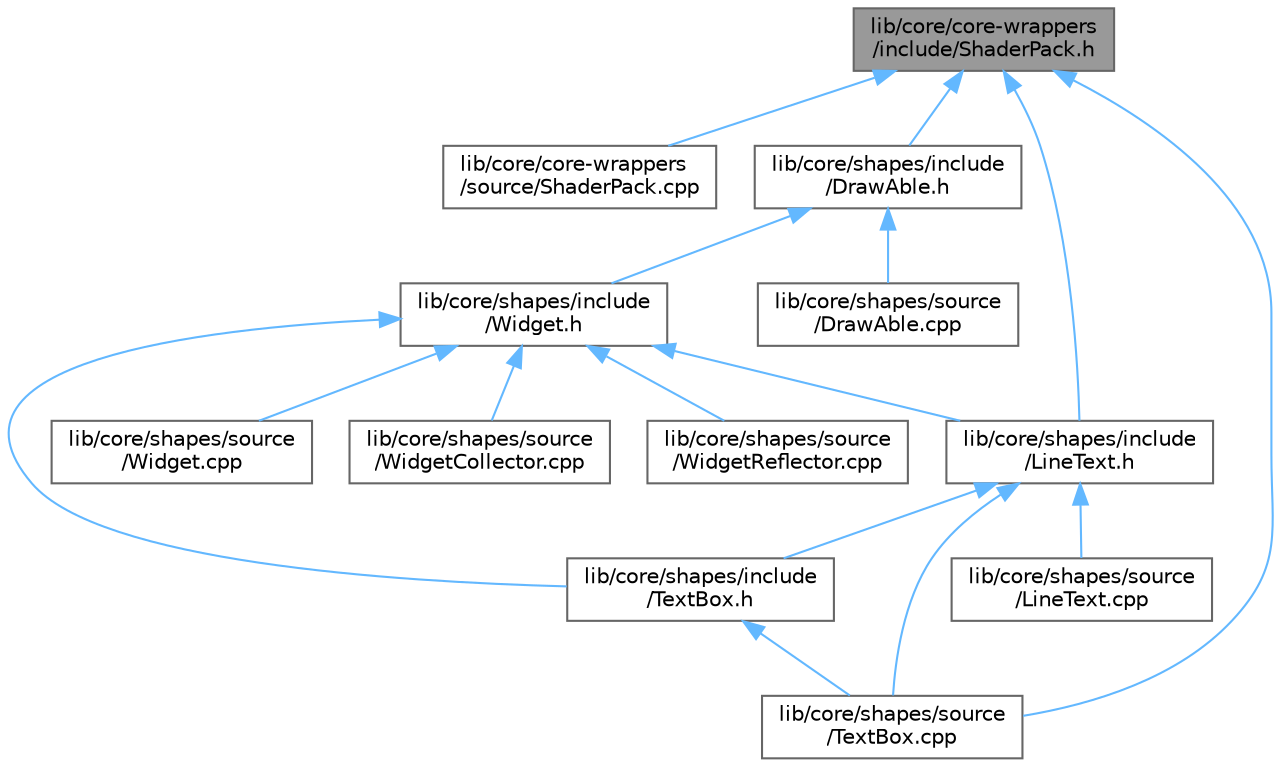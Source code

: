 digraph "lib/core/core-wrappers/include/ShaderPack.h"
{
 // LATEX_PDF_SIZE
  bgcolor="transparent";
  edge [fontname=Helvetica,fontsize=10,labelfontname=Helvetica,labelfontsize=10];
  node [fontname=Helvetica,fontsize=10,shape=box,height=0.2,width=0.4];
  Node1 [id="Node000001",label="lib/core/core-wrappers\l/include/ShaderPack.h",height=0.2,width=0.4,color="gray40", fillcolor="grey60", style="filled", fontcolor="black",tooltip=" "];
  Node1 -> Node2 [id="edge1_Node000001_Node000002",dir="back",color="steelblue1",style="solid",tooltip=" "];
  Node2 [id="Node000002",label="lib/core/core-wrappers\l/source/ShaderPack.cpp",height=0.2,width=0.4,color="grey40", fillcolor="white", style="filled",URL="$_shader_pack_8cpp.html",tooltip=" "];
  Node1 -> Node3 [id="edge2_Node000001_Node000003",dir="back",color="steelblue1",style="solid",tooltip=" "];
  Node3 [id="Node000003",label="lib/core/shapes/include\l/DrawAble.h",height=0.2,width=0.4,color="grey40", fillcolor="white", style="filled",URL="$_draw_able_8h.html",tooltip=" "];
  Node3 -> Node4 [id="edge3_Node000003_Node000004",dir="back",color="steelblue1",style="solid",tooltip=" "];
  Node4 [id="Node000004",label="lib/core/shapes/include\l/Widget.h",height=0.2,width=0.4,color="grey40", fillcolor="white", style="filled",URL="$_widget_8h.html",tooltip=" "];
  Node4 -> Node5 [id="edge4_Node000004_Node000005",dir="back",color="steelblue1",style="solid",tooltip=" "];
  Node5 [id="Node000005",label="lib/core/shapes/include\l/LineText.h",height=0.2,width=0.4,color="grey40", fillcolor="white", style="filled",URL="$_line_text_8h.html",tooltip=" "];
  Node5 -> Node6 [id="edge5_Node000005_Node000006",dir="back",color="steelblue1",style="solid",tooltip=" "];
  Node6 [id="Node000006",label="lib/core/shapes/include\l/TextBox.h",height=0.2,width=0.4,color="grey40", fillcolor="white", style="filled",URL="$_text_box_8h.html",tooltip=" "];
  Node6 -> Node7 [id="edge6_Node000006_Node000007",dir="back",color="steelblue1",style="solid",tooltip=" "];
  Node7 [id="Node000007",label="lib/core/shapes/source\l/TextBox.cpp",height=0.2,width=0.4,color="grey40", fillcolor="white", style="filled",URL="$_text_box_8cpp.html",tooltip=" "];
  Node5 -> Node8 [id="edge7_Node000005_Node000008",dir="back",color="steelblue1",style="solid",tooltip=" "];
  Node8 [id="Node000008",label="lib/core/shapes/source\l/LineText.cpp",height=0.2,width=0.4,color="grey40", fillcolor="white", style="filled",URL="$_line_text_8cpp.html",tooltip=" "];
  Node5 -> Node7 [id="edge8_Node000005_Node000007",dir="back",color="steelblue1",style="solid",tooltip=" "];
  Node4 -> Node6 [id="edge9_Node000004_Node000006",dir="back",color="steelblue1",style="solid",tooltip=" "];
  Node4 -> Node9 [id="edge10_Node000004_Node000009",dir="back",color="steelblue1",style="solid",tooltip=" "];
  Node9 [id="Node000009",label="lib/core/shapes/source\l/Widget.cpp",height=0.2,width=0.4,color="grey40", fillcolor="white", style="filled",URL="$_widget_8cpp.html",tooltip=" "];
  Node4 -> Node10 [id="edge11_Node000004_Node000010",dir="back",color="steelblue1",style="solid",tooltip=" "];
  Node10 [id="Node000010",label="lib/core/shapes/source\l/WidgetCollector.cpp",height=0.2,width=0.4,color="grey40", fillcolor="white", style="filled",URL="$_widget_collector_8cpp.html",tooltip=" "];
  Node4 -> Node11 [id="edge12_Node000004_Node000011",dir="back",color="steelblue1",style="solid",tooltip=" "];
  Node11 [id="Node000011",label="lib/core/shapes/source\l/WidgetReflector.cpp",height=0.2,width=0.4,color="grey40", fillcolor="white", style="filled",URL="$_widget_reflector_8cpp.html",tooltip=" "];
  Node3 -> Node12 [id="edge13_Node000003_Node000012",dir="back",color="steelblue1",style="solid",tooltip=" "];
  Node12 [id="Node000012",label="lib/core/shapes/source\l/DrawAble.cpp",height=0.2,width=0.4,color="grey40", fillcolor="white", style="filled",URL="$_draw_able_8cpp.html",tooltip=" "];
  Node1 -> Node5 [id="edge14_Node000001_Node000005",dir="back",color="steelblue1",style="solid",tooltip=" "];
  Node1 -> Node7 [id="edge15_Node000001_Node000007",dir="back",color="steelblue1",style="solid",tooltip=" "];
}
